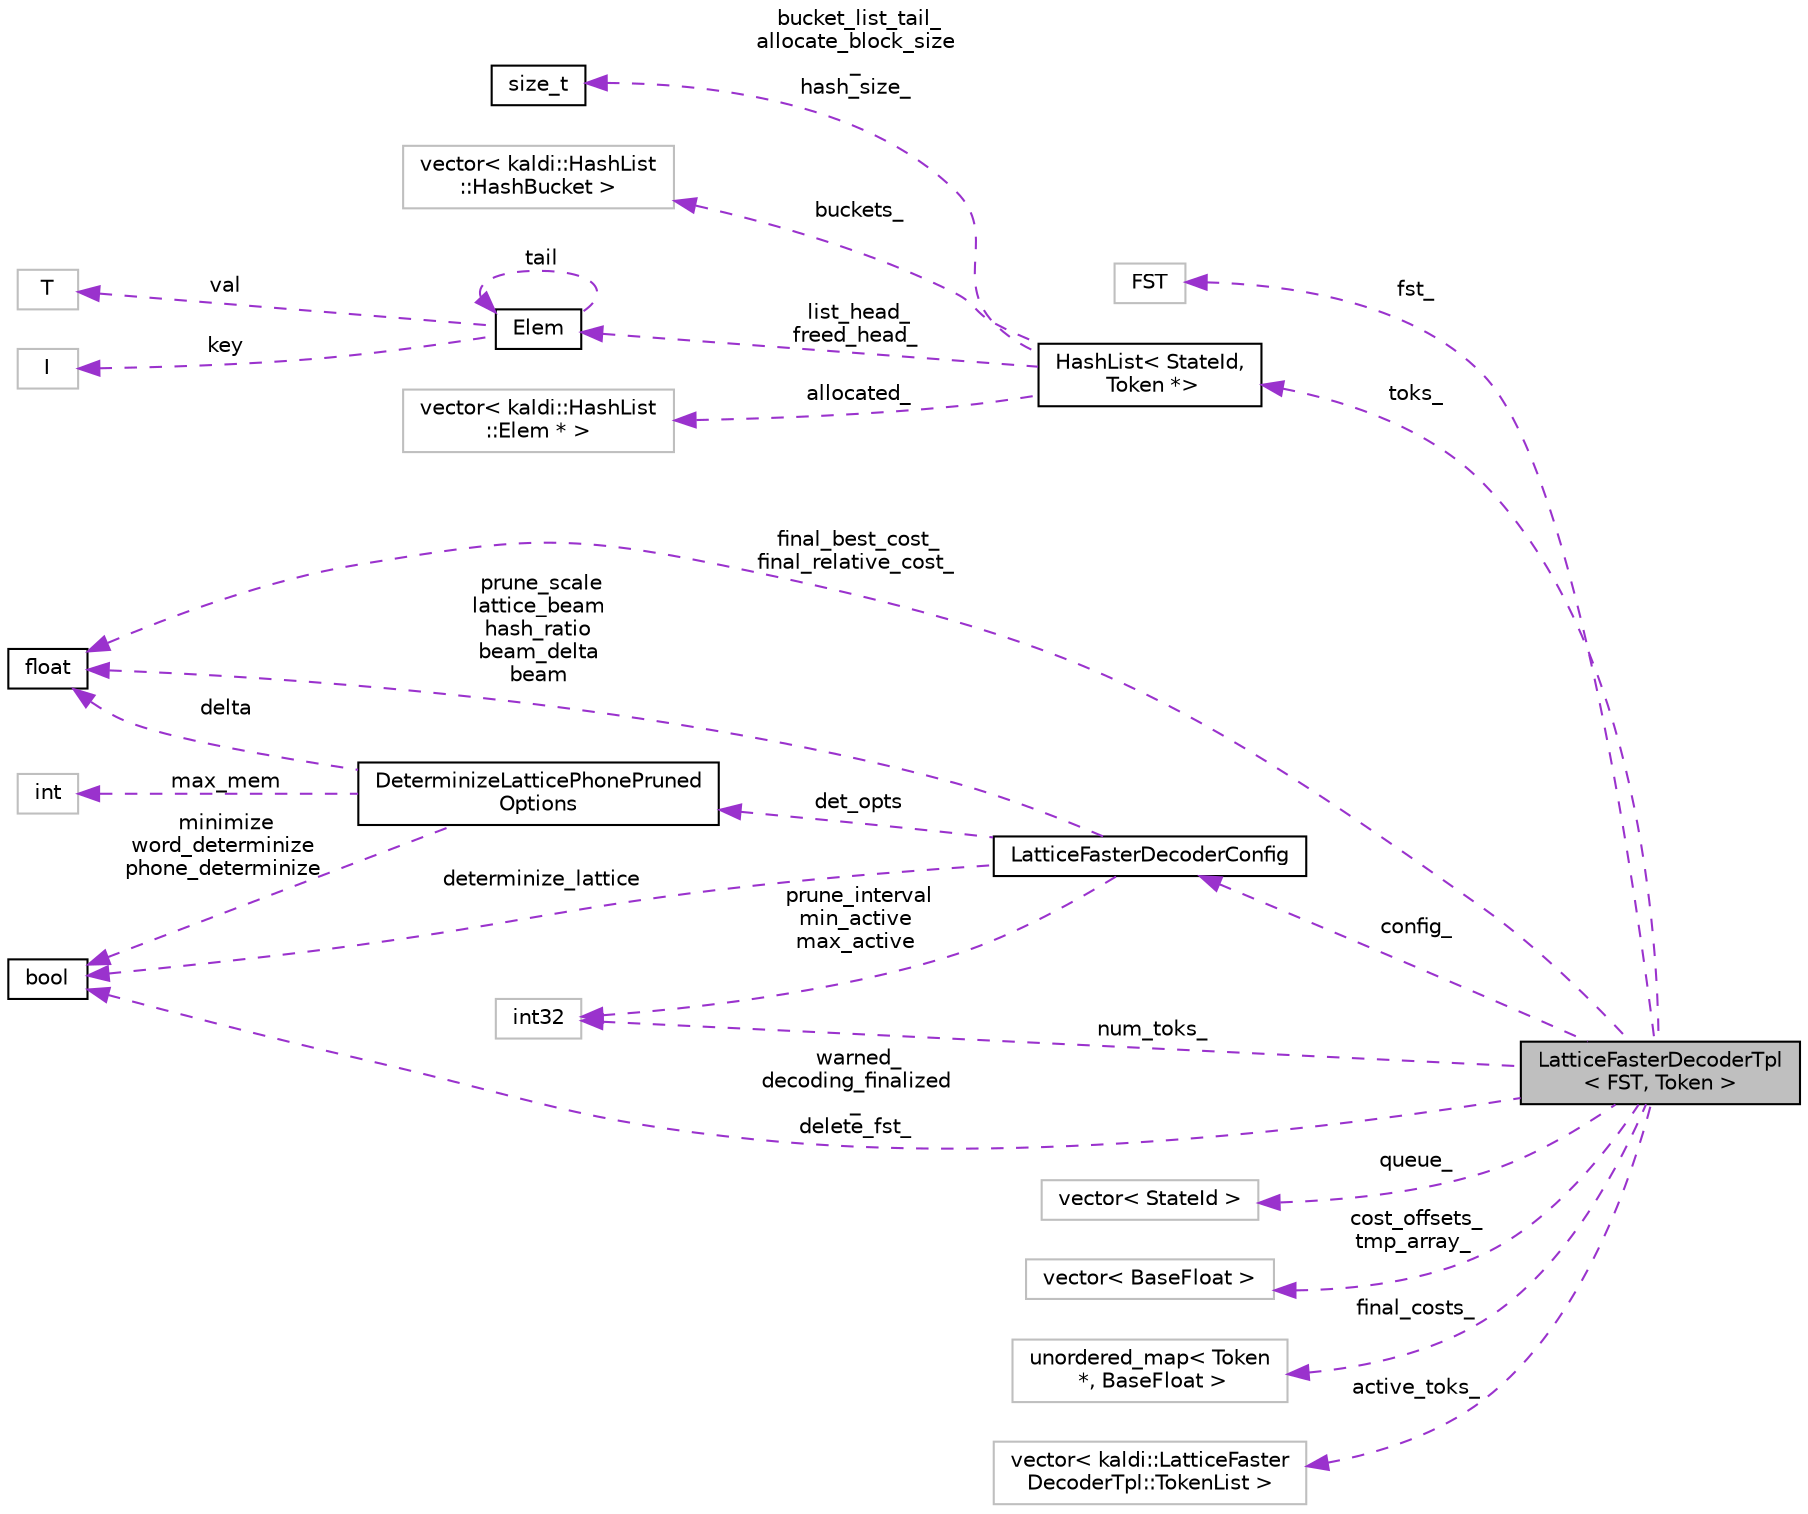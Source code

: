 digraph "LatticeFasterDecoderTpl&lt; FST, Token &gt;"
{
  edge [fontname="Helvetica",fontsize="10",labelfontname="Helvetica",labelfontsize="10"];
  node [fontname="Helvetica",fontsize="10",shape=record];
  rankdir="LR";
  Node1 [label="LatticeFasterDecoderTpl\l\< FST, Token \>",height=0.2,width=0.4,color="black", fillcolor="grey75", style="filled", fontcolor="black"];
  Node2 -> Node1 [dir="back",color="darkorchid3",fontsize="10",style="dashed",label=" fst_" ,fontname="Helvetica"];
  Node2 [label="FST",height=0.2,width=0.4,color="grey75", fillcolor="white", style="filled"];
  Node3 -> Node1 [dir="back",color="darkorchid3",fontsize="10",style="dashed",label=" toks_" ,fontname="Helvetica"];
  Node3 [label="HashList\< StateId,\l Token *\>",height=0.2,width=0.4,color="black", fillcolor="white", style="filled",URL="$classkaldi_1_1HashList.html"];
  Node4 -> Node3 [dir="back",color="darkorchid3",fontsize="10",style="dashed",label=" allocated_" ,fontname="Helvetica"];
  Node4 [label="vector\< kaldi::HashList\l::Elem * \>",height=0.2,width=0.4,color="grey75", fillcolor="white", style="filled"];
  Node5 -> Node3 [dir="back",color="darkorchid3",fontsize="10",style="dashed",label=" bucket_list_tail_\nallocate_block_size\l_\nhash_size_" ,fontname="Helvetica"];
  Node5 [label="size_t",height=0.2,width=0.4,color="black", fillcolor="white", style="filled",URL="$classsize__t.html"];
  Node6 -> Node3 [dir="back",color="darkorchid3",fontsize="10",style="dashed",label=" buckets_" ,fontname="Helvetica"];
  Node6 [label="vector\< kaldi::HashList\l::HashBucket \>",height=0.2,width=0.4,color="grey75", fillcolor="white", style="filled"];
  Node7 -> Node3 [dir="back",color="darkorchid3",fontsize="10",style="dashed",label=" list_head_\nfreed_head_" ,fontname="Helvetica"];
  Node7 [label="Elem",height=0.2,width=0.4,color="black", fillcolor="white", style="filled",URL="$structkaldi_1_1HashList_1_1Elem.html"];
  Node8 -> Node7 [dir="back",color="darkorchid3",fontsize="10",style="dashed",label=" key" ,fontname="Helvetica"];
  Node8 [label="I",height=0.2,width=0.4,color="grey75", fillcolor="white", style="filled"];
  Node7 -> Node7 [dir="back",color="darkorchid3",fontsize="10",style="dashed",label=" tail" ,fontname="Helvetica"];
  Node9 -> Node7 [dir="back",color="darkorchid3",fontsize="10",style="dashed",label=" val" ,fontname="Helvetica"];
  Node9 [label="T",height=0.2,width=0.4,color="grey75", fillcolor="white", style="filled"];
  Node10 -> Node1 [dir="back",color="darkorchid3",fontsize="10",style="dashed",label=" final_best_cost_\nfinal_relative_cost_" ,fontname="Helvetica"];
  Node10 [label="float",height=0.2,width=0.4,color="black", fillcolor="white", style="filled",URL="$classfloat.html"];
  Node11 -> Node1 [dir="back",color="darkorchid3",fontsize="10",style="dashed",label=" queue_" ,fontname="Helvetica"];
  Node11 [label="vector\< StateId \>",height=0.2,width=0.4,color="grey75", fillcolor="white", style="filled"];
  Node12 -> Node1 [dir="back",color="darkorchid3",fontsize="10",style="dashed",label=" config_" ,fontname="Helvetica"];
  Node12 [label="LatticeFasterDecoderConfig",height=0.2,width=0.4,color="black", fillcolor="white", style="filled",URL="$structkaldi_1_1LatticeFasterDecoderConfig.html"];
  Node10 -> Node12 [dir="back",color="darkorchid3",fontsize="10",style="dashed",label=" prune_scale\nlattice_beam\nhash_ratio\nbeam_delta\nbeam" ,fontname="Helvetica"];
  Node13 -> Node12 [dir="back",color="darkorchid3",fontsize="10",style="dashed",label=" det_opts" ,fontname="Helvetica"];
  Node13 [label="DeterminizeLatticePhonePruned\lOptions",height=0.2,width=0.4,color="black", fillcolor="white", style="filled",URL="$structfst_1_1DeterminizeLatticePhonePrunedOptions.html"];
  Node10 -> Node13 [dir="back",color="darkorchid3",fontsize="10",style="dashed",label=" delta" ,fontname="Helvetica"];
  Node14 -> Node13 [dir="back",color="darkorchid3",fontsize="10",style="dashed",label=" max_mem" ,fontname="Helvetica"];
  Node14 [label="int",height=0.2,width=0.4,color="grey75", fillcolor="white", style="filled"];
  Node15 -> Node13 [dir="back",color="darkorchid3",fontsize="10",style="dashed",label=" minimize\nword_determinize\nphone_determinize" ,fontname="Helvetica"];
  Node15 [label="bool",height=0.2,width=0.4,color="black", fillcolor="white", style="filled",URL="$classbool.html"];
  Node15 -> Node12 [dir="back",color="darkorchid3",fontsize="10",style="dashed",label=" determinize_lattice" ,fontname="Helvetica"];
  Node16 -> Node12 [dir="back",color="darkorchid3",fontsize="10",style="dashed",label=" prune_interval\nmin_active\nmax_active" ,fontname="Helvetica"];
  Node16 [label="int32",height=0.2,width=0.4,color="grey75", fillcolor="white", style="filled"];
  Node17 -> Node1 [dir="back",color="darkorchid3",fontsize="10",style="dashed",label=" cost_offsets_\ntmp_array_" ,fontname="Helvetica"];
  Node17 [label="vector\< BaseFloat \>",height=0.2,width=0.4,color="grey75", fillcolor="white", style="filled"];
  Node15 -> Node1 [dir="back",color="darkorchid3",fontsize="10",style="dashed",label=" warned_\ndecoding_finalized\l_\ndelete_fst_" ,fontname="Helvetica"];
  Node18 -> Node1 [dir="back",color="darkorchid3",fontsize="10",style="dashed",label=" final_costs_" ,fontname="Helvetica"];
  Node18 [label="unordered_map\< Token\l *, BaseFloat \>",height=0.2,width=0.4,color="grey75", fillcolor="white", style="filled"];
  Node19 -> Node1 [dir="back",color="darkorchid3",fontsize="10",style="dashed",label=" active_toks_" ,fontname="Helvetica"];
  Node19 [label="vector\< kaldi::LatticeFaster\lDecoderTpl::TokenList \>",height=0.2,width=0.4,color="grey75", fillcolor="white", style="filled"];
  Node16 -> Node1 [dir="back",color="darkorchid3",fontsize="10",style="dashed",label=" num_toks_" ,fontname="Helvetica"];
}
